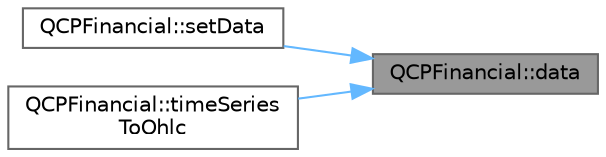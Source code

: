 digraph "QCPFinancial::data"
{
 // LATEX_PDF_SIZE
  bgcolor="transparent";
  edge [fontname=Helvetica,fontsize=10,labelfontname=Helvetica,labelfontsize=10];
  node [fontname=Helvetica,fontsize=10,shape=box,height=0.2,width=0.4];
  rankdir="RL";
  Node1 [label="QCPFinancial::data",height=0.2,width=0.4,color="gray40", fillcolor="grey60", style="filled", fontcolor="black",tooltip=" "];
  Node1 -> Node2 [dir="back",color="steelblue1",style="solid"];
  Node2 [label="QCPFinancial::setData",height=0.2,width=0.4,color="grey40", fillcolor="white", style="filled",URL="$class_q_c_p_financial.html#a72089e75b8a50d18097526c3c79fdb85",tooltip=" "];
  Node1 -> Node3 [dir="back",color="steelblue1",style="solid"];
  Node3 [label="QCPFinancial::timeSeries\lToOhlc",height=0.2,width=0.4,color="grey40", fillcolor="white", style="filled",URL="$class_q_c_p_financial.html#a9a058c035040d3939b8884f4aaccb1a7",tooltip=" "];
}
